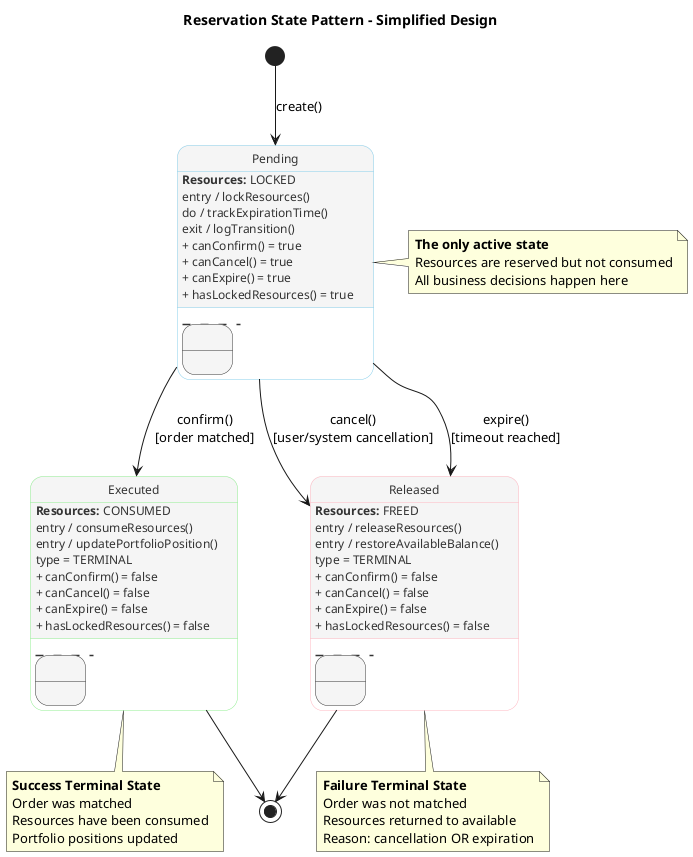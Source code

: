 @startuml Reservation State Pattern

!define ACTIVECOLOR #87CEEB
!define CONSUMEDCOLOR #90EE90
!define FREEDCOLOR #FFB6C1

skinparam state {
    BackgroundColor #F5F5F5
    BorderColor #333333
    FontColor #333333
    StartColor #4CAF50
    EndColor #F44336
    FontSize 12
}

title Reservation State Pattern - Simplified Design

' State Diagram
[*] --> Pending : create()

state Pending #ACTIVECOLOR {
    Pending : **Resources:** LOCKED
    Pending : entry / lockResources()
    Pending : do / trackExpirationTime()
    Pending : exit / logTransition()
    --
    Pending : + canConfirm() = true
    Pending : + canCancel() = true
    Pending : + canExpire() = true
    Pending : + hasLockedResources() = true
}

state Executed #CONSUMEDCOLOR {
    Executed : **Resources:** CONSUMED
    Executed : entry / consumeResources()
    Executed : entry / updatePortfolioPosition()
    Executed : type = TERMINAL
    --
    Executed : + canConfirm() = false
    Executed : + canCancel() = false
    Executed : + canExpire() = false
    Executed : + hasLockedResources() = false
}

state Released #FREEDCOLOR {
    Released : **Resources:** FREED
    Released : entry / releaseResources()
    Released : entry / restoreAvailableBalance()
    Released : type = TERMINAL
    --
    Released : + canConfirm() = false
    Released : + canCancel() = false
    Released : + canExpire() = false
    Released : + hasLockedResources() = false
}

Pending --> Executed : confirm()\n[order matched]
Pending --> Released : cancel()\n[user/system cancellation]
Pending --> Released : expire()\n[timeout reached]

Executed --> [*]
Released --> [*]

note right of Pending
    **The only active state**
    Resources are reserved but not consumed
    All business decisions happen here
end note

note bottom of Executed
    **Success Terminal State**
    Order was matched
    Resources have been consumed
    Portfolio positions updated
end note

note bottom of Released
    **Failure Terminal State**
    Order was not matched
    Resources returned to available
    Reason: cancellation OR expiration
end note

@enduml
